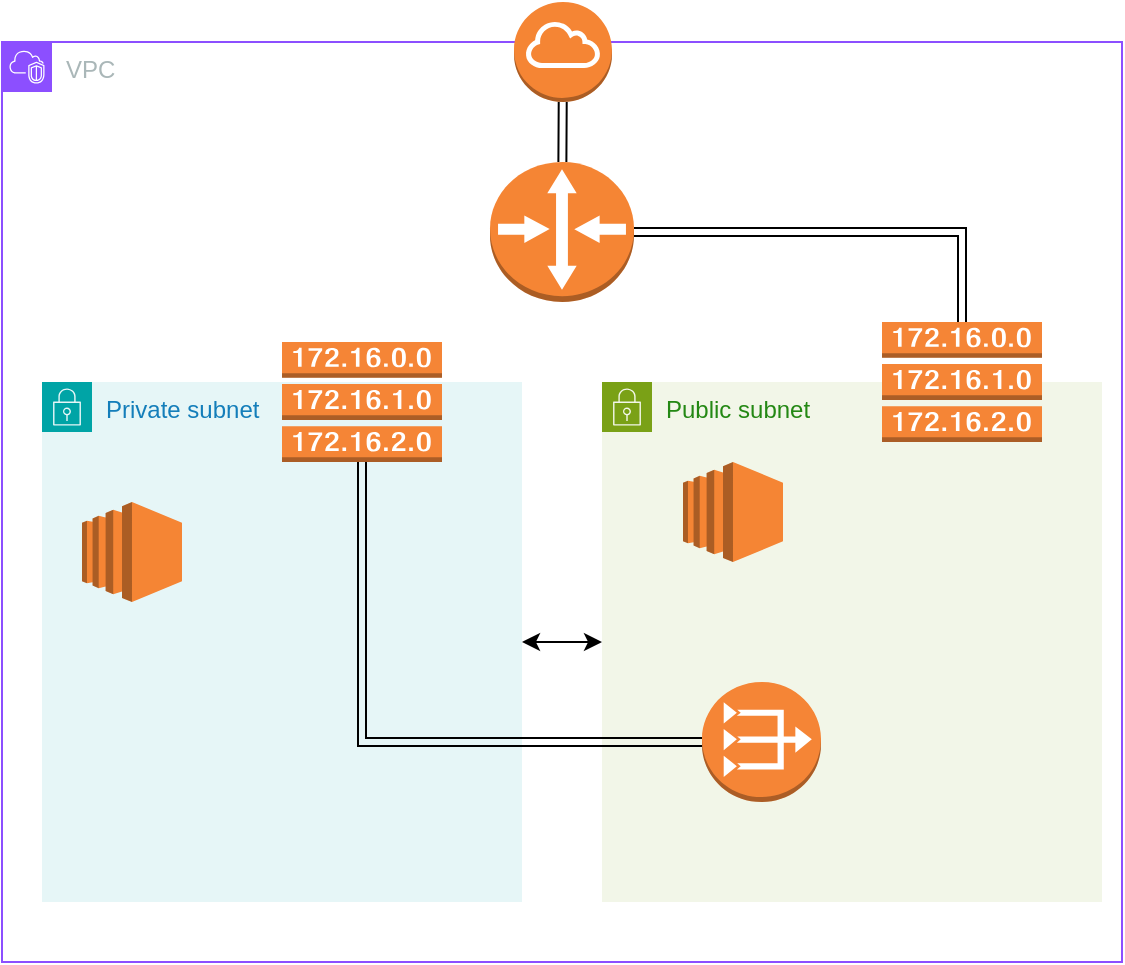 <mxfile version="26.0.5">
  <diagram name="Page-1" id="BsdT6Z5xeSptT1x9EVIX">
    <mxGraphModel dx="1050" dy="562" grid="1" gridSize="10" guides="1" tooltips="1" connect="1" arrows="1" fold="1" page="1" pageScale="1" pageWidth="850" pageHeight="1100" math="0" shadow="0">
      <root>
        <mxCell id="0" />
        <mxCell id="1" parent="0" />
        <mxCell id="ao-IIDjHN7cyF9fpgmbb-3" value="VPC" style="points=[[0,0],[0.25,0],[0.5,0],[0.75,0],[1,0],[1,0.25],[1,0.5],[1,0.75],[1,1],[0.75,1],[0.5,1],[0.25,1],[0,1],[0,0.75],[0,0.5],[0,0.25]];outlineConnect=0;gradientColor=none;html=1;whiteSpace=wrap;fontSize=12;fontStyle=0;container=1;pointerEvents=0;collapsible=0;recursiveResize=0;shape=mxgraph.aws4.group;grIcon=mxgraph.aws4.group_vpc2;strokeColor=#8C4FFF;fillColor=none;verticalAlign=top;align=left;spacingLeft=30;fontColor=#AAB7B8;dashed=0;" parent="1" vertex="1">
          <mxGeometry x="120" y="60" width="560" height="460" as="geometry" />
        </mxCell>
        <mxCell id="ao-IIDjHN7cyF9fpgmbb-6" value="Private subnet" style="points=[[0,0],[0.25,0],[0.5,0],[0.75,0],[1,0],[1,0.25],[1,0.5],[1,0.75],[1,1],[0.75,1],[0.5,1],[0.25,1],[0,1],[0,0.75],[0,0.5],[0,0.25]];outlineConnect=0;gradientColor=none;html=1;whiteSpace=wrap;fontSize=12;fontStyle=0;container=1;pointerEvents=0;collapsible=0;recursiveResize=0;shape=mxgraph.aws4.group;grIcon=mxgraph.aws4.group_security_group;grStroke=0;strokeColor=#00A4A6;fillColor=#E6F6F7;verticalAlign=top;align=left;spacingLeft=30;fontColor=#147EBA;dashed=0;" parent="ao-IIDjHN7cyF9fpgmbb-3" vertex="1">
          <mxGeometry x="20" y="170" width="240" height="260" as="geometry" />
        </mxCell>
        <mxCell id="ao-IIDjHN7cyF9fpgmbb-30" value="" style="outlineConnect=0;dashed=0;verticalLabelPosition=bottom;verticalAlign=top;align=center;html=1;shape=mxgraph.aws3.ec2;fillColor=#F58534;gradientColor=none;" parent="ao-IIDjHN7cyF9fpgmbb-6" vertex="1">
          <mxGeometry x="20" y="60" width="50" height="50" as="geometry" />
        </mxCell>
        <mxCell id="ao-IIDjHN7cyF9fpgmbb-7" value="Public subnet" style="points=[[0,0],[0.25,0],[0.5,0],[0.75,0],[1,0],[1,0.25],[1,0.5],[1,0.75],[1,1],[0.75,1],[0.5,1],[0.25,1],[0,1],[0,0.75],[0,0.5],[0,0.25]];outlineConnect=0;gradientColor=none;html=1;whiteSpace=wrap;fontSize=12;fontStyle=0;container=1;pointerEvents=0;collapsible=0;recursiveResize=0;shape=mxgraph.aws4.group;grIcon=mxgraph.aws4.group_security_group;grStroke=0;strokeColor=#7AA116;fillColor=#F2F6E8;verticalAlign=top;align=left;spacingLeft=30;fontColor=#248814;dashed=0;" parent="ao-IIDjHN7cyF9fpgmbb-3" vertex="1">
          <mxGeometry x="300" y="170" width="250" height="260" as="geometry" />
        </mxCell>
        <mxCell id="ao-IIDjHN7cyF9fpgmbb-8" value="" style="outlineConnect=0;dashed=0;verticalLabelPosition=bottom;verticalAlign=top;align=center;html=1;shape=mxgraph.aws3.ec2;fillColor=#F58534;gradientColor=none;" parent="ao-IIDjHN7cyF9fpgmbb-7" vertex="1">
          <mxGeometry x="40.5" y="40" width="50" height="50" as="geometry" />
        </mxCell>
        <mxCell id="ao-IIDjHN7cyF9fpgmbb-25" value="" style="outlineConnect=0;dashed=0;verticalLabelPosition=bottom;verticalAlign=top;align=center;html=1;shape=mxgraph.aws3.vpc_nat_gateway;fillColor=#F58536;gradientColor=none;" parent="ao-IIDjHN7cyF9fpgmbb-7" vertex="1">
          <mxGeometry x="50" y="150" width="59.5" height="60" as="geometry" />
        </mxCell>
        <mxCell id="ao-IIDjHN7cyF9fpgmbb-10" value="" style="outlineConnect=0;dashed=0;verticalLabelPosition=bottom;verticalAlign=top;align=center;html=1;shape=mxgraph.aws3.route_table;fillColor=#F58536;gradientColor=none;" parent="ao-IIDjHN7cyF9fpgmbb-7" vertex="1">
          <mxGeometry x="140" y="-30" width="80" height="60" as="geometry" />
        </mxCell>
        <mxCell id="ao-IIDjHN7cyF9fpgmbb-23" style="edgeStyle=none;shape=link;rounded=0;orthogonalLoop=1;jettySize=auto;html=1;exitX=1;exitY=0.5;exitDx=0;exitDy=0;exitPerimeter=0;entryX=0.5;entryY=0;entryDx=0;entryDy=0;entryPerimeter=0;" parent="ao-IIDjHN7cyF9fpgmbb-3" source="ao-IIDjHN7cyF9fpgmbb-11" target="ao-IIDjHN7cyF9fpgmbb-10" edge="1">
          <mxGeometry relative="1" as="geometry">
            <mxPoint x="320" as="targetPoint" />
            <Array as="points">
              <mxPoint x="480" y="95" />
            </Array>
          </mxGeometry>
        </mxCell>
        <mxCell id="ao-IIDjHN7cyF9fpgmbb-11" value="" style="outlineConnect=0;dashed=0;verticalLabelPosition=bottom;verticalAlign=top;align=center;html=1;shape=mxgraph.aws3.router;fillColor=#F58534;gradientColor=none;" parent="ao-IIDjHN7cyF9fpgmbb-3" vertex="1">
          <mxGeometry x="244" y="60" width="72" height="70" as="geometry" />
        </mxCell>
        <mxCell id="ao-IIDjHN7cyF9fpgmbb-24" value="" style="endArrow=classic;startArrow=classic;html=1;rounded=0;" parent="ao-IIDjHN7cyF9fpgmbb-3" source="ao-IIDjHN7cyF9fpgmbb-6" target="ao-IIDjHN7cyF9fpgmbb-7" edge="1">
          <mxGeometry width="50" height="50" relative="1" as="geometry">
            <mxPoint x="280" y="260" as="sourcePoint" />
            <mxPoint x="330" y="210" as="targetPoint" />
            <Array as="points" />
          </mxGeometry>
        </mxCell>
        <mxCell id="ao-IIDjHN7cyF9fpgmbb-26" value="" style="outlineConnect=0;dashed=0;verticalLabelPosition=bottom;verticalAlign=top;align=center;html=1;shape=mxgraph.aws3.route_table;fillColor=#F58536;gradientColor=none;" parent="ao-IIDjHN7cyF9fpgmbb-3" vertex="1">
          <mxGeometry x="140" y="150" width="80" height="60" as="geometry" />
        </mxCell>
        <mxCell id="ao-IIDjHN7cyF9fpgmbb-29" style="edgeStyle=none;shape=link;rounded=0;orthogonalLoop=1;jettySize=auto;html=1;exitX=0.5;exitY=1;exitDx=0;exitDy=0;exitPerimeter=0;entryX=0;entryY=0.5;entryDx=0;entryDy=0;entryPerimeter=0;" parent="ao-IIDjHN7cyF9fpgmbb-3" source="ao-IIDjHN7cyF9fpgmbb-26" target="ao-IIDjHN7cyF9fpgmbb-25" edge="1">
          <mxGeometry relative="1" as="geometry">
            <Array as="points">
              <mxPoint x="180" y="350" />
            </Array>
          </mxGeometry>
        </mxCell>
        <mxCell id="ao-IIDjHN7cyF9fpgmbb-9" value="" style="outlineConnect=0;dashed=0;verticalLabelPosition=bottom;verticalAlign=top;align=center;html=1;shape=mxgraph.aws3.internet_gateway;fillColor=#F58534;gradientColor=none;" parent="1" vertex="1">
          <mxGeometry x="376" y="40" width="49" height="50" as="geometry" />
        </mxCell>
        <mxCell id="ao-IIDjHN7cyF9fpgmbb-14" value="" style="edgeStyle=none;shape=link;rounded=0;orthogonalLoop=1;jettySize=auto;html=1;" parent="1" source="ao-IIDjHN7cyF9fpgmbb-9" target="ao-IIDjHN7cyF9fpgmbb-11" edge="1">
          <mxGeometry relative="1" as="geometry" />
        </mxCell>
      </root>
    </mxGraphModel>
  </diagram>
</mxfile>

